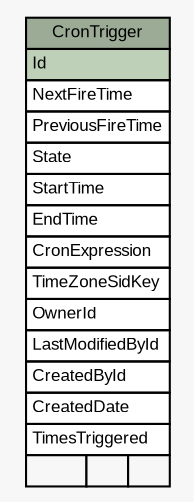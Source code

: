 // dot 2.40.1 on Mac OS X 10.12.6
// SchemaSpy rev 590
digraph "CronTrigger" {
  graph [
    rankdir="RL"
    bgcolor="#f7f7f7"
    nodesep="0.18"
    ranksep="0.46"
    fontname="Arial"
    fontsize="8"
  ];
  node [
    fontname="Arial"
    fontsize="8"
    shape="plaintext"
  ];
  edge [
    arrowsize="0.8"
  ];
  "CronTrigger" [
    label=<
    <TABLE BORDER="0" CELLBORDER="1" CELLSPACING="0" BGCOLOR="#ffffff">
      <TR><TD COLSPAN="3" BGCOLOR="#9bab96" ALIGN="CENTER">CronTrigger</TD></TR>
      <TR><TD PORT="Id" COLSPAN="3" BGCOLOR="#bed1b8" ALIGN="LEFT">Id</TD></TR>
      <TR><TD PORT="NextFireTime" COLSPAN="3" ALIGN="LEFT">NextFireTime</TD></TR>
      <TR><TD PORT="PreviousFireTime" COLSPAN="3" ALIGN="LEFT">PreviousFireTime</TD></TR>
      <TR><TD PORT="State" COLSPAN="3" ALIGN="LEFT">State</TD></TR>
      <TR><TD PORT="StartTime" COLSPAN="3" ALIGN="LEFT">StartTime</TD></TR>
      <TR><TD PORT="EndTime" COLSPAN="3" ALIGN="LEFT">EndTime</TD></TR>
      <TR><TD PORT="CronExpression" COLSPAN="3" ALIGN="LEFT">CronExpression</TD></TR>
      <TR><TD PORT="TimeZoneSidKey" COLSPAN="3" ALIGN="LEFT">TimeZoneSidKey</TD></TR>
      <TR><TD PORT="OwnerId" COLSPAN="3" ALIGN="LEFT">OwnerId</TD></TR>
      <TR><TD PORT="LastModifiedById" COLSPAN="3" ALIGN="LEFT">LastModifiedById</TD></TR>
      <TR><TD PORT="CreatedById" COLSPAN="3" ALIGN="LEFT">CreatedById</TD></TR>
      <TR><TD PORT="CreatedDate" COLSPAN="3" ALIGN="LEFT">CreatedDate</TD></TR>
      <TR><TD PORT="TimesTriggered" COLSPAN="3" ALIGN="LEFT">TimesTriggered</TD></TR>
      <TR><TD ALIGN="LEFT" BGCOLOR="#f7f7f7">  </TD><TD ALIGN="RIGHT" BGCOLOR="#f7f7f7">  </TD><TD ALIGN="RIGHT" BGCOLOR="#f7f7f7">  </TD></TR>
    </TABLE>>
    URL="tables/CronTrigger.html"
    tooltip="CronTrigger"
  ];
}
